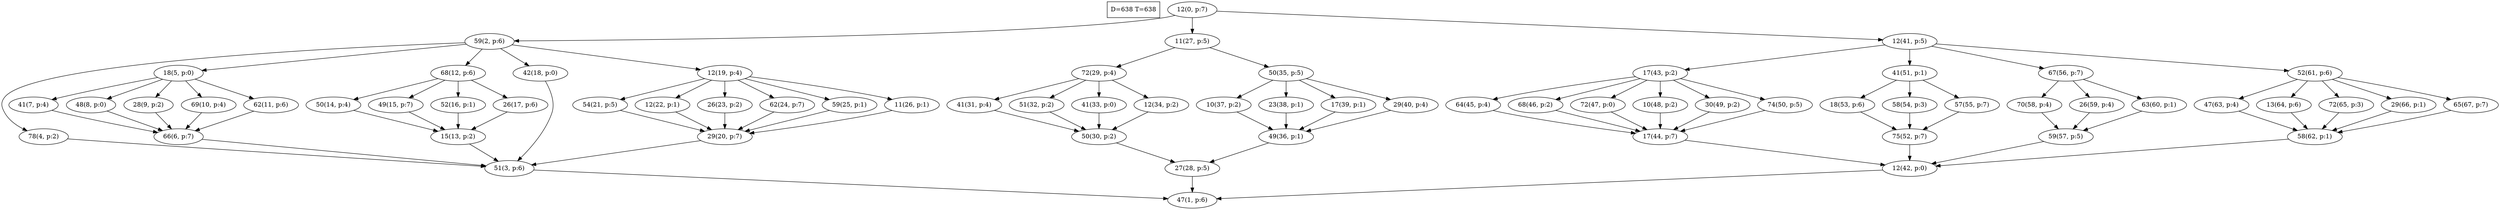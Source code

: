 digraph Task {
i [shape=box, label="D=638 T=638"]; 
0 [label="12(0, p:7)"];
1 [label="47(1, p:6)"];
2 [label="59(2, p:6)"];
3 [label="51(3, p:6)"];
4 [label="78(4, p:2)"];
5 [label="18(5, p:0)"];
6 [label="66(6, p:7)"];
7 [label="41(7, p:4)"];
8 [label="48(8, p:0)"];
9 [label="28(9, p:2)"];
10 [label="69(10, p:4)"];
11 [label="62(11, p:6)"];
12 [label="68(12, p:6)"];
13 [label="15(13, p:2)"];
14 [label="50(14, p:4)"];
15 [label="49(15, p:7)"];
16 [label="52(16, p:1)"];
17 [label="26(17, p:6)"];
18 [label="42(18, p:0)"];
19 [label="12(19, p:4)"];
20 [label="29(20, p:7)"];
21 [label="54(21, p:5)"];
22 [label="12(22, p:1)"];
23 [label="26(23, p:2)"];
24 [label="62(24, p:7)"];
25 [label="59(25, p:1)"];
26 [label="11(26, p:1)"];
27 [label="11(27, p:5)"];
28 [label="27(28, p:5)"];
29 [label="72(29, p:4)"];
30 [label="50(30, p:2)"];
31 [label="41(31, p:4)"];
32 [label="51(32, p:2)"];
33 [label="41(33, p:0)"];
34 [label="12(34, p:2)"];
35 [label="50(35, p:5)"];
36 [label="49(36, p:1)"];
37 [label="10(37, p:2)"];
38 [label="23(38, p:1)"];
39 [label="17(39, p:1)"];
40 [label="29(40, p:4)"];
41 [label="12(41, p:5)"];
42 [label="12(42, p:0)"];
43 [label="17(43, p:2)"];
44 [label="17(44, p:7)"];
45 [label="64(45, p:4)"];
46 [label="68(46, p:2)"];
47 [label="72(47, p:0)"];
48 [label="10(48, p:2)"];
49 [label="30(49, p:2)"];
50 [label="74(50, p:5)"];
51 [label="41(51, p:1)"];
52 [label="75(52, p:7)"];
53 [label="18(53, p:6)"];
54 [label="58(54, p:3)"];
55 [label="57(55, p:7)"];
56 [label="67(56, p:7)"];
57 [label="59(57, p:5)"];
58 [label="70(58, p:4)"];
59 [label="26(59, p:4)"];
60 [label="63(60, p:1)"];
61 [label="52(61, p:6)"];
62 [label="58(62, p:1)"];
63 [label="47(63, p:4)"];
64 [label="13(64, p:6)"];
65 [label="72(65, p:3)"];
66 [label="29(66, p:1)"];
67 [label="65(67, p:7)"];
0 -> 2;
0 -> 27;
0 -> 41;
2 -> 4;
2 -> 5;
2 -> 12;
2 -> 18;
2 -> 19;
3 -> 1;
4 -> 3;
5 -> 7;
5 -> 8;
5 -> 9;
5 -> 10;
5 -> 11;
6 -> 3;
7 -> 6;
8 -> 6;
9 -> 6;
10 -> 6;
11 -> 6;
12 -> 14;
12 -> 15;
12 -> 16;
12 -> 17;
13 -> 3;
14 -> 13;
15 -> 13;
16 -> 13;
17 -> 13;
18 -> 3;
19 -> 21;
19 -> 22;
19 -> 23;
19 -> 24;
19 -> 25;
19 -> 26;
20 -> 3;
21 -> 20;
22 -> 20;
23 -> 20;
24 -> 20;
25 -> 20;
26 -> 20;
27 -> 29;
27 -> 35;
28 -> 1;
29 -> 31;
29 -> 32;
29 -> 33;
29 -> 34;
30 -> 28;
31 -> 30;
32 -> 30;
33 -> 30;
34 -> 30;
35 -> 37;
35 -> 38;
35 -> 39;
35 -> 40;
36 -> 28;
37 -> 36;
38 -> 36;
39 -> 36;
40 -> 36;
41 -> 43;
41 -> 51;
41 -> 56;
41 -> 61;
42 -> 1;
43 -> 45;
43 -> 46;
43 -> 47;
43 -> 48;
43 -> 49;
43 -> 50;
44 -> 42;
45 -> 44;
46 -> 44;
47 -> 44;
48 -> 44;
49 -> 44;
50 -> 44;
51 -> 53;
51 -> 54;
51 -> 55;
52 -> 42;
53 -> 52;
54 -> 52;
55 -> 52;
56 -> 58;
56 -> 59;
56 -> 60;
57 -> 42;
58 -> 57;
59 -> 57;
60 -> 57;
61 -> 63;
61 -> 64;
61 -> 65;
61 -> 66;
61 -> 67;
62 -> 42;
63 -> 62;
64 -> 62;
65 -> 62;
66 -> 62;
67 -> 62;
}